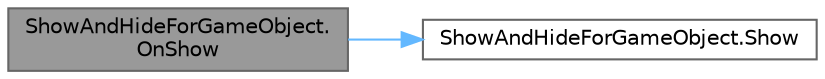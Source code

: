 digraph "ShowAndHideForGameObject.OnShow"
{
 // LATEX_PDF_SIZE
  bgcolor="transparent";
  edge [fontname=Helvetica,fontsize=10,labelfontname=Helvetica,labelfontsize=10];
  node [fontname=Helvetica,fontsize=10,shape=box,height=0.2,width=0.4];
  rankdir="LR";
  Node1 [id="Node000001",label="ShowAndHideForGameObject.\lOnShow",height=0.2,width=0.4,color="gray40", fillcolor="grey60", style="filled", fontcolor="black",tooltip=" "];
  Node1 -> Node2 [id="edge1_Node000001_Node000002",color="steelblue1",style="solid",tooltip=" "];
  Node2 [id="Node000002",label="ShowAndHideForGameObject.Show",height=0.2,width=0.4,color="grey40", fillcolor="white", style="filled",URL="$class_show_and_hide_for_game_object.html#a0ce311345fcddb7955d7971cf4b81d36",tooltip=" "];
}
